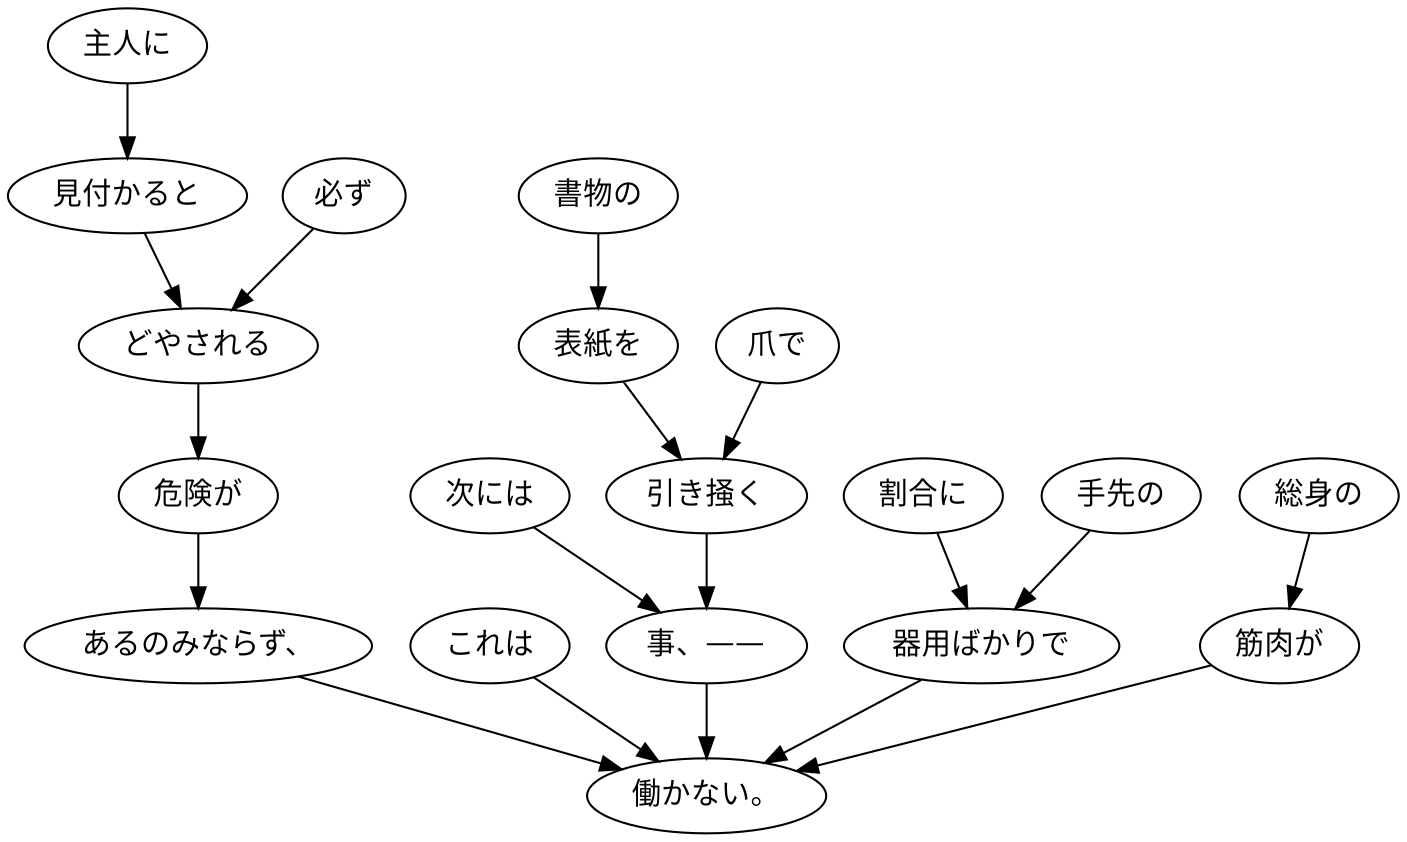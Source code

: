 digraph graph3960 {
	node0 [label="次には"];
	node1 [label="書物の"];
	node2 [label="表紙を"];
	node3 [label="爪で"];
	node4 [label="引き掻く"];
	node5 [label="事、——"];
	node6 [label="これは"];
	node7 [label="主人に"];
	node8 [label="見付かると"];
	node9 [label="必ず"];
	node10 [label="どやされる"];
	node11 [label="危険が"];
	node12 [label="あるのみならず、"];
	node13 [label="割合に"];
	node14 [label="手先の"];
	node15 [label="器用ばかりで"];
	node16 [label="総身の"];
	node17 [label="筋肉が"];
	node18 [label="働かない。"];
	node0 -> node5;
	node1 -> node2;
	node2 -> node4;
	node3 -> node4;
	node4 -> node5;
	node5 -> node18;
	node6 -> node18;
	node7 -> node8;
	node8 -> node10;
	node9 -> node10;
	node10 -> node11;
	node11 -> node12;
	node12 -> node18;
	node13 -> node15;
	node14 -> node15;
	node15 -> node18;
	node16 -> node17;
	node17 -> node18;
}
